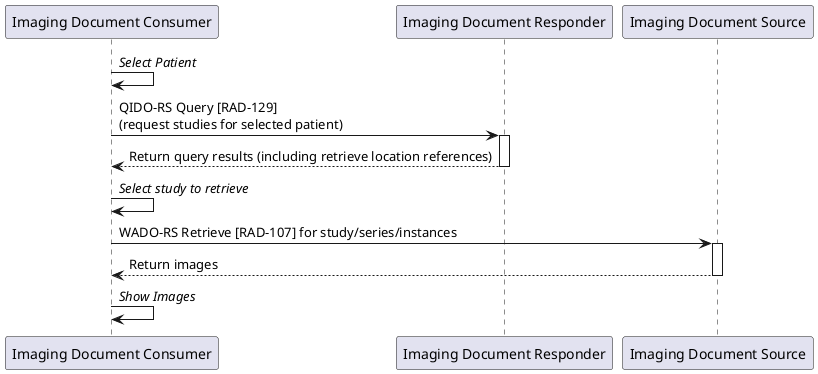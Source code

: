 @startuml
participant "Imaging Document Consumer" as IDC
participant "Imaging Document Responder" as IDR
participant "Imaging Document Source" as IDS

IDC->IDC: //Select Patient//
IDC->IDR: QIDO-RS Query [RAD-129]\n(request studies for selected patient)
activate IDR
IDR-->IDC: Return query results (including retrieve location references)
deactivate IDR

IDC->IDC: //Select study to retrieve//

IDC->IDS: WADO-RS Retrieve [RAD-107] for study/series/instances
activate IDS
IDS-->IDC: Return images
deactivate IDS

IDC->IDC: //Show Images//
@enduml